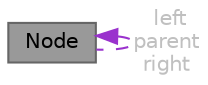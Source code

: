 digraph "Node"
{
 // LATEX_PDF_SIZE
  bgcolor="transparent";
  edge [fontname=Helvetica,fontsize=10,labelfontname=Helvetica,labelfontsize=10];
  node [fontname=Helvetica,fontsize=10,shape=box,height=0.2,width=0.4];
  Node1 [id="Node000001",label="Node",height=0.2,width=0.4,color="gray40", fillcolor="grey60", style="filled", fontcolor="black",tooltip="Reprezentuje pojedynczy węzeł w drzewie BST."];
  Node1 -> Node1 [id="edge1_Node000001_Node000001",dir="back",color="darkorchid3",style="dashed",tooltip=" ",label=" left\nparent\nright",fontcolor="grey" ];
}

